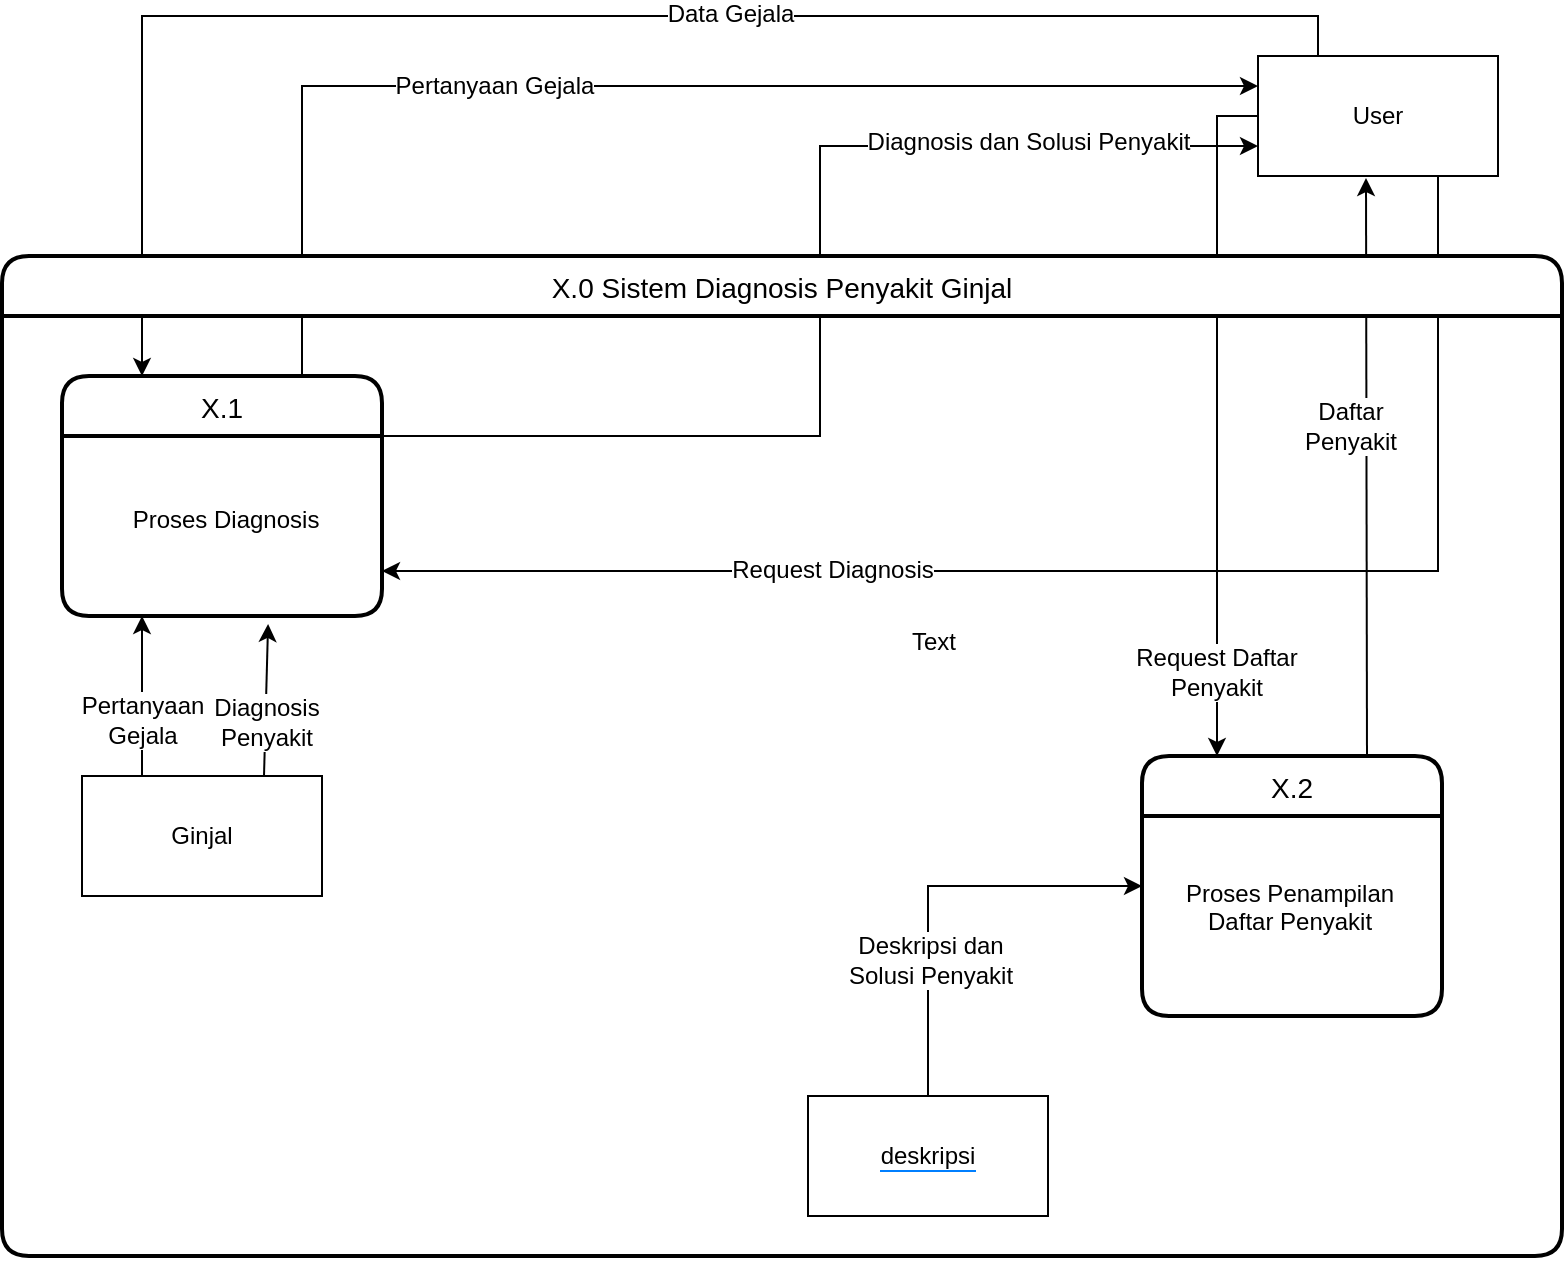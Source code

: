 <mxfile version="10.6.0" type="github"><diagram id="fGCCaKJE_gz5Lt-Y-tLo" name="Page-1"><mxGraphModel dx="840" dy="435" grid="1" gridSize="10" guides="1" tooltips="1" connect="1" arrows="1" fold="1" page="1" pageScale="1" pageWidth="827" pageHeight="1169" math="0" shadow="0"><root><mxCell id="0"/><mxCell id="1" parent="0"/><mxCell id="gSxsRAXNjyh2gP6PGFdc-104" style="edgeStyle=orthogonalEdgeStyle;rounded=0;orthogonalLoop=1;jettySize=auto;html=1;exitX=0.25;exitY=0;exitDx=0;exitDy=0;entryX=0.25;entryY=0;entryDx=0;entryDy=0;fontColor=#000000;" edge="1" parent="1" source="gSxsRAXNjyh2gP6PGFdc-1" target="gSxsRAXNjyh2gP6PGFdc-6"><mxGeometry relative="1" as="geometry"/></mxCell><mxCell id="gSxsRAXNjyh2gP6PGFdc-105" value="Data Gejala" style="text;html=1;resizable=0;points=[];align=center;verticalAlign=middle;labelBackgroundColor=#ffffff;fontColor=#000000;" vertex="1" connectable="0" parent="gSxsRAXNjyh2gP6PGFdc-104"><mxGeometry x="-0.14" y="-1" relative="1" as="geometry"><mxPoint x="25" as="offset"/></mxGeometry></mxCell><mxCell id="gSxsRAXNjyh2gP6PGFdc-106" style="edgeStyle=orthogonalEdgeStyle;rounded=0;orthogonalLoop=1;jettySize=auto;html=1;exitX=0.75;exitY=1;exitDx=0;exitDy=0;entryX=1;entryY=0.75;entryDx=0;entryDy=0;fontColor=#000000;" edge="1" parent="1" source="gSxsRAXNjyh2gP6PGFdc-1" target="gSxsRAXNjyh2gP6PGFdc-7"><mxGeometry relative="1" as="geometry"/></mxCell><mxCell id="gSxsRAXNjyh2gP6PGFdc-107" value="Request Diagnosis" style="text;html=1;resizable=0;points=[];align=center;verticalAlign=middle;labelBackgroundColor=#ffffff;fontColor=#000000;" vertex="1" connectable="0" parent="gSxsRAXNjyh2gP6PGFdc-106"><mxGeometry x="0.446" y="1" relative="1" as="geometry"><mxPoint x="24" y="-2" as="offset"/></mxGeometry></mxCell><mxCell id="gSxsRAXNjyh2gP6PGFdc-109" style="edgeStyle=orthogonalEdgeStyle;rounded=0;orthogonalLoop=1;jettySize=auto;html=1;exitX=0;exitY=0.5;exitDx=0;exitDy=0;entryX=0.25;entryY=0;entryDx=0;entryDy=0;fontColor=#000000;" edge="1" parent="1" source="gSxsRAXNjyh2gP6PGFdc-1" target="gSxsRAXNjyh2gP6PGFdc-76"><mxGeometry relative="1" as="geometry"/></mxCell><mxCell id="gSxsRAXNjyh2gP6PGFdc-110" value="Request Daftar&lt;br&gt;Penyakit&lt;br&gt;" style="text;html=1;resizable=0;points=[];align=center;verticalAlign=middle;labelBackgroundColor=#ffffff;fontColor=#000000;" vertex="1" connectable="0" parent="gSxsRAXNjyh2gP6PGFdc-109"><mxGeometry x="0.753" y="-1" relative="1" as="geometry"><mxPoint as="offset"/></mxGeometry></mxCell><mxCell id="gSxsRAXNjyh2gP6PGFdc-1" value="User" style="rounded=0;whiteSpace=wrap;html=1;" vertex="1" parent="1"><mxGeometry x="638" y="40" width="120" height="60" as="geometry"/></mxCell><mxCell id="gSxsRAXNjyh2gP6PGFdc-16" style="edgeStyle=orthogonalEdgeStyle;rounded=0;orthogonalLoop=1;jettySize=auto;html=1;exitX=1;exitY=0.25;exitDx=0;exitDy=0;entryX=0;entryY=0.75;entryDx=0;entryDy=0;" edge="1" parent="1" source="gSxsRAXNjyh2gP6PGFdc-6" target="gSxsRAXNjyh2gP6PGFdc-1"><mxGeometry relative="1" as="geometry"/></mxCell><mxCell id="gSxsRAXNjyh2gP6PGFdc-17" value="Diagnosis dan Solusi Penyakit" style="text;html=1;resizable=0;points=[];align=center;verticalAlign=middle;labelBackgroundColor=#ffffff;" vertex="1" connectable="0" parent="gSxsRAXNjyh2gP6PGFdc-16"><mxGeometry x="0.521" relative="1" as="geometry"><mxPoint x="24" y="-2" as="offset"/></mxGeometry></mxCell><mxCell id="gSxsRAXNjyh2gP6PGFdc-6" value="X.1" style="swimlane;childLayout=stackLayout;horizontal=1;startSize=30;horizontalStack=0;fillColor=#FFFFFF;fontColor=#000000;rounded=1;fontSize=14;fontStyle=0;strokeWidth=2;resizeParent=0;resizeLast=1;shadow=0;dashed=0;align=center;verticalAlign=middle;labelBackgroundColor=none;" vertex="1" parent="1"><mxGeometry x="40" y="200" width="160" height="120" as="geometry"/></mxCell><mxCell id="gSxsRAXNjyh2gP6PGFdc-7" value="&#10;&#10;Proses Diagnosis" style="align=center;strokeColor=none;fillColor=none;spacingLeft=4;fontSize=12;verticalAlign=top;resizable=0;rotatable=0;part=1;" vertex="1" parent="gSxsRAXNjyh2gP6PGFdc-6"><mxGeometry y="30" width="160" height="90" as="geometry"/></mxCell><mxCell id="gSxsRAXNjyh2gP6PGFdc-19" style="edgeStyle=orthogonalEdgeStyle;rounded=0;orthogonalLoop=1;jettySize=auto;html=1;exitX=0.75;exitY=0;exitDx=0;exitDy=0;entryX=0;entryY=0.25;entryDx=0;entryDy=0;" edge="1" parent="1" source="gSxsRAXNjyh2gP6PGFdc-6" target="gSxsRAXNjyh2gP6PGFdc-1"><mxGeometry relative="1" as="geometry"><mxPoint x="170" y="190" as="sourcePoint"/><mxPoint x="630" y="70" as="targetPoint"/></mxGeometry></mxCell><mxCell id="gSxsRAXNjyh2gP6PGFdc-20" value="Pertanyaan Gejala" style="text;html=1;resizable=0;points=[];align=center;verticalAlign=middle;labelBackgroundColor=#ffffff;" vertex="1" connectable="0" parent="gSxsRAXNjyh2gP6PGFdc-19"><mxGeometry x="-0.226" relative="1" as="geometry"><mxPoint as="offset"/></mxGeometry></mxCell><mxCell id="gSxsRAXNjyh2gP6PGFdc-32" style="edgeStyle=none;rounded=0;orthogonalLoop=1;jettySize=auto;html=1;exitX=0.25;exitY=0;exitDx=0;exitDy=0;entryX=0.25;entryY=1;entryDx=0;entryDy=0;" edge="1" parent="1" source="gSxsRAXNjyh2gP6PGFdc-21" target="gSxsRAXNjyh2gP6PGFdc-7"><mxGeometry relative="1" as="geometry"/></mxCell><mxCell id="gSxsRAXNjyh2gP6PGFdc-33" value="Pertanyaan&lt;br&gt;Gejala&lt;br&gt;" style="text;html=1;resizable=0;points=[];align=center;verticalAlign=middle;labelBackgroundColor=#ffffff;" vertex="1" connectable="0" parent="gSxsRAXNjyh2gP6PGFdc-32"><mxGeometry x="0.3" relative="1" as="geometry"><mxPoint y="24" as="offset"/></mxGeometry></mxCell><mxCell id="gSxsRAXNjyh2gP6PGFdc-34" style="edgeStyle=none;rounded=0;orthogonalLoop=1;jettySize=auto;html=1;exitX=0.75;exitY=0;exitDx=0;exitDy=0;entryX=0.644;entryY=1.044;entryDx=0;entryDy=0;entryPerimeter=0;" edge="1" parent="1" target="gSxsRAXNjyh2gP6PGFdc-7"><mxGeometry relative="1" as="geometry"><mxPoint x="141" y="400" as="sourcePoint"/><mxPoint x="140" y="320" as="targetPoint"/></mxGeometry></mxCell><mxCell id="gSxsRAXNjyh2gP6PGFdc-35" value="Diagnosis&lt;br&gt;Penyakit" style="text;html=1;resizable=0;points=[];align=center;verticalAlign=middle;labelBackgroundColor=#ffffff;" vertex="1" connectable="0" parent="gSxsRAXNjyh2gP6PGFdc-34"><mxGeometry x="-0.289" relative="1" as="geometry"><mxPoint as="offset"/></mxGeometry></mxCell><mxCell id="gSxsRAXNjyh2gP6PGFdc-21" value="Ginjal" style="rounded=0;whiteSpace=wrap;html=1;" vertex="1" parent="1"><mxGeometry x="50" y="400" width="120" height="60" as="geometry"/></mxCell><mxCell id="gSxsRAXNjyh2gP6PGFdc-112" style="edgeStyle=orthogonalEdgeStyle;rounded=0;orthogonalLoop=1;jettySize=auto;html=1;exitX=0.5;exitY=0;exitDx=0;exitDy=0;entryX=0;entryY=0.5;entryDx=0;entryDy=0;fontColor=#000000;" edge="1" parent="1" source="gSxsRAXNjyh2gP6PGFdc-69" target="gSxsRAXNjyh2gP6PGFdc-76"><mxGeometry relative="1" as="geometry"/></mxCell><mxCell id="gSxsRAXNjyh2gP6PGFdc-113" value="Deskripsi dan&lt;br&gt;Solusi Penyakit&lt;br&gt;" style="text;html=1;resizable=0;points=[];align=center;verticalAlign=middle;labelBackgroundColor=#ffffff;fontColor=#000000;" vertex="1" connectable="0" parent="gSxsRAXNjyh2gP6PGFdc-112"><mxGeometry x="-0.358" y="-1" relative="1" as="geometry"><mxPoint as="offset"/></mxGeometry></mxCell><mxCell id="gSxsRAXNjyh2gP6PGFdc-69" value="&lt;font color=&quot;#000000&quot; style=&quot;background-color: rgb(255 , 255 , 255)&quot;&gt;deskripsi&lt;/font&gt;" style="rounded=0;whiteSpace=wrap;html=1;labelBackgroundColor=#007FFF;fontColor=#FFFFFF;align=center;" vertex="1" parent="1"><mxGeometry x="413" y="560" width="120" height="60" as="geometry"/></mxCell><mxCell id="gSxsRAXNjyh2gP6PGFdc-94" style="edgeStyle=none;rounded=0;orthogonalLoop=1;jettySize=auto;html=1;exitX=0.75;exitY=0;exitDx=0;exitDy=0;fontColor=#000000;entryX=0.45;entryY=1.017;entryDx=0;entryDy=0;entryPerimeter=0;" edge="1" parent="1" source="gSxsRAXNjyh2gP6PGFdc-76" target="gSxsRAXNjyh2gP6PGFdc-1"><mxGeometry relative="1" as="geometry"/></mxCell><mxCell id="gSxsRAXNjyh2gP6PGFdc-95" value="Daftar&lt;br&gt;Penyakit&lt;br&gt;" style="text;html=1;resizable=0;points=[];align=center;verticalAlign=middle;labelBackgroundColor=#ffffff;fontColor=#000000;" vertex="1" connectable="0" parent="gSxsRAXNjyh2gP6PGFdc-94"><mxGeometry x="0.142" y="1" relative="1" as="geometry"><mxPoint x="-7" as="offset"/></mxGeometry></mxCell><mxCell id="gSxsRAXNjyh2gP6PGFdc-76" value="X.2" style="swimlane;childLayout=stackLayout;horizontal=1;startSize=30;horizontalStack=0;fillColor=#FFFFFF;fontColor=#000000;rounded=1;fontSize=14;fontStyle=0;strokeWidth=2;resizeParent=0;resizeLast=1;shadow=0;dashed=0;align=center;labelBackgroundColor=none;" vertex="1" parent="1"><mxGeometry x="580" y="390" width="150" height="130" as="geometry"/></mxCell><mxCell id="gSxsRAXNjyh2gP6PGFdc-85" value="&lt;div style=&quot;text-align: center&quot;&gt;&lt;span&gt;&lt;br&gt;&lt;/span&gt;&lt;/div&gt;&lt;div style=&quot;text-align: center&quot;&gt;&lt;span&gt;&lt;br&gt;&lt;/span&gt;&lt;/div&gt;&lt;div style=&quot;text-align: center&quot;&gt;&lt;span&gt;&amp;nbsp; &amp;nbsp; &amp;nbsp; Proses Penampilan&amp;nbsp;&lt;/span&gt;&lt;/div&gt;&lt;div style=&quot;text-align: center&quot;&gt;&lt;span&gt;&amp;nbsp; &amp;nbsp; &amp;nbsp;Daftar Penyakit&lt;/span&gt;&lt;/div&gt;" style="text;html=1;resizable=0;points=[];autosize=1;align=left;verticalAlign=top;spacingTop=-4;fontColor=#000000;" vertex="1" parent="gSxsRAXNjyh2gP6PGFdc-76"><mxGeometry y="30" width="150" height="100" as="geometry"/></mxCell><mxCell id="gSxsRAXNjyh2gP6PGFdc-98" value="X.0 Sistem Diagnosis Penyakit Ginjal" style="swimlane;childLayout=stackLayout;horizontal=1;startSize=30;horizontalStack=0;fillColor=#FFFFFF;fontColor=#000000;rounded=1;fontSize=14;fontStyle=0;strokeWidth=2;resizeParent=0;resizeLast=1;shadow=0;dashed=0;align=center;labelBackgroundColor=none;" vertex="1" parent="1"><mxGeometry x="10" y="140" width="780" height="500" as="geometry"/></mxCell><mxCell id="gSxsRAXNjyh2gP6PGFdc-111" value="Text" style="text;html=1;resizable=0;points=[];autosize=1;align=left;verticalAlign=top;spacingTop=-4;fontColor=#000000;" vertex="1" parent="1"><mxGeometry x="463" y="323" width="40" height="20" as="geometry"/></mxCell></root></mxGraphModel></diagram></mxfile>